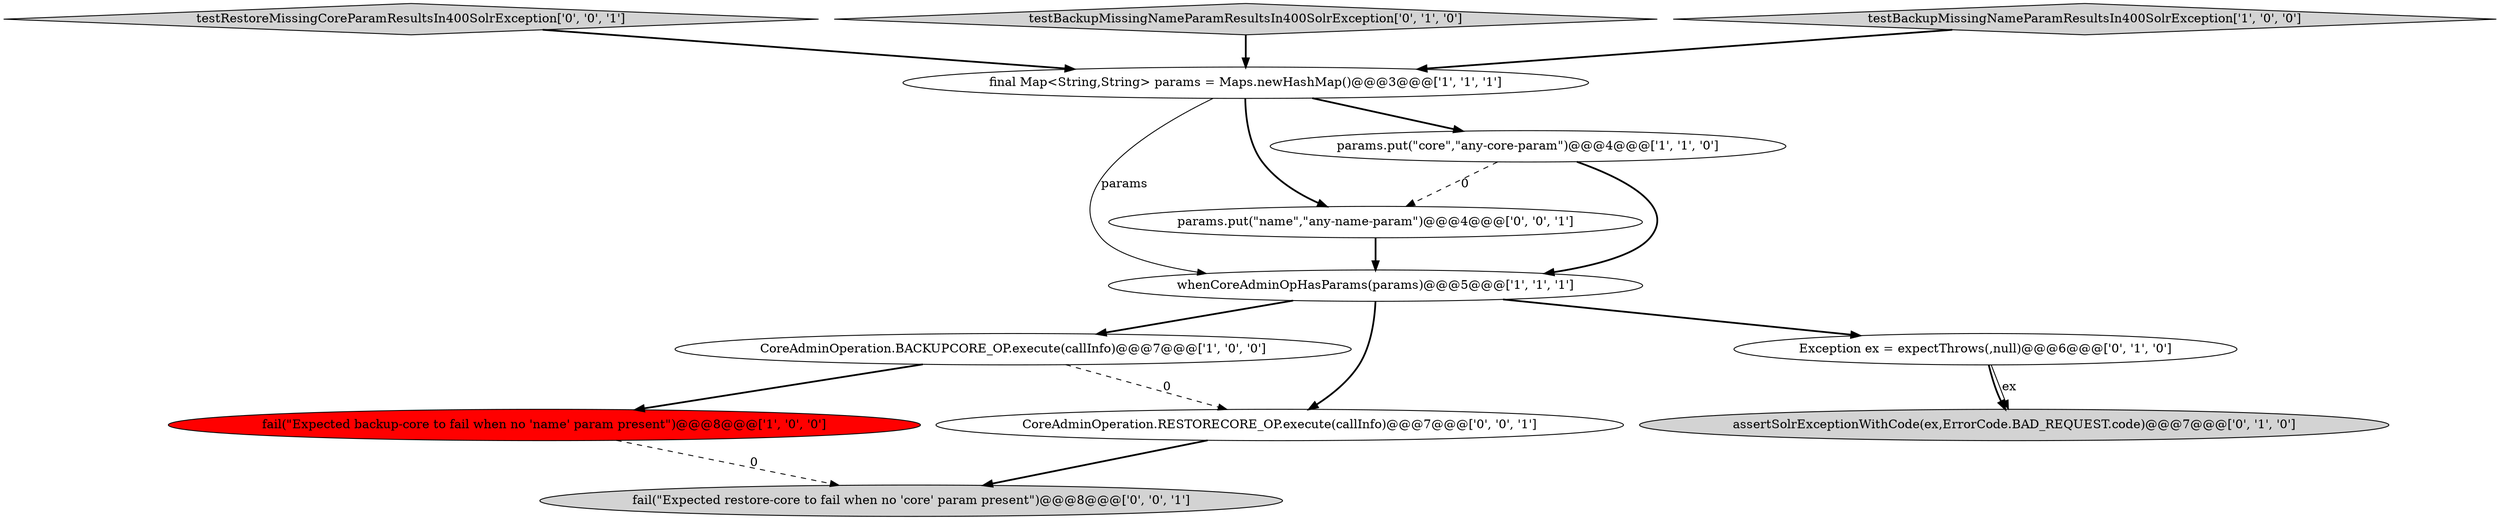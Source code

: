 digraph {
1 [style = filled, label = "fail(\"Expected backup-core to fail when no 'name' param present\")@@@8@@@['1', '0', '0']", fillcolor = red, shape = ellipse image = "AAA1AAABBB1BBB"];
10 [style = filled, label = "testRestoreMissingCoreParamResultsIn400SolrException['0', '0', '1']", fillcolor = lightgray, shape = diamond image = "AAA0AAABBB3BBB"];
2 [style = filled, label = "whenCoreAdminOpHasParams(params)@@@5@@@['1', '1', '1']", fillcolor = white, shape = ellipse image = "AAA0AAABBB1BBB"];
5 [style = filled, label = "CoreAdminOperation.BACKUPCORE_OP.execute(callInfo)@@@7@@@['1', '0', '0']", fillcolor = white, shape = ellipse image = "AAA0AAABBB1BBB"];
9 [style = filled, label = "params.put(\"name\",\"any-name-param\")@@@4@@@['0', '0', '1']", fillcolor = white, shape = ellipse image = "AAA0AAABBB3BBB"];
3 [style = filled, label = "final Map<String,String> params = Maps.newHashMap()@@@3@@@['1', '1', '1']", fillcolor = white, shape = ellipse image = "AAA0AAABBB1BBB"];
11 [style = filled, label = "fail(\"Expected restore-core to fail when no 'core' param present\")@@@8@@@['0', '0', '1']", fillcolor = lightgray, shape = ellipse image = "AAA0AAABBB3BBB"];
6 [style = filled, label = "testBackupMissingNameParamResultsIn400SolrException['0', '1', '0']", fillcolor = lightgray, shape = diamond image = "AAA0AAABBB2BBB"];
12 [style = filled, label = "CoreAdminOperation.RESTORECORE_OP.execute(callInfo)@@@7@@@['0', '0', '1']", fillcolor = white, shape = ellipse image = "AAA0AAABBB3BBB"];
8 [style = filled, label = "assertSolrExceptionWithCode(ex,ErrorCode.BAD_REQUEST.code)@@@7@@@['0', '1', '0']", fillcolor = lightgray, shape = ellipse image = "AAA0AAABBB2BBB"];
4 [style = filled, label = "testBackupMissingNameParamResultsIn400SolrException['1', '0', '0']", fillcolor = lightgray, shape = diamond image = "AAA0AAABBB1BBB"];
0 [style = filled, label = "params.put(\"core\",\"any-core-param\")@@@4@@@['1', '1', '0']", fillcolor = white, shape = ellipse image = "AAA0AAABBB1BBB"];
7 [style = filled, label = "Exception ex = expectThrows(,null)@@@6@@@['0', '1', '0']", fillcolor = white, shape = ellipse image = "AAA0AAABBB2BBB"];
3->9 [style = bold, label=""];
6->3 [style = bold, label=""];
5->1 [style = bold, label=""];
4->3 [style = bold, label=""];
10->3 [style = bold, label=""];
3->2 [style = solid, label="params"];
5->12 [style = dashed, label="0"];
0->2 [style = bold, label=""];
2->7 [style = bold, label=""];
0->9 [style = dashed, label="0"];
7->8 [style = bold, label=""];
9->2 [style = bold, label=""];
1->11 [style = dashed, label="0"];
3->0 [style = bold, label=""];
2->12 [style = bold, label=""];
2->5 [style = bold, label=""];
7->8 [style = solid, label="ex"];
12->11 [style = bold, label=""];
}
